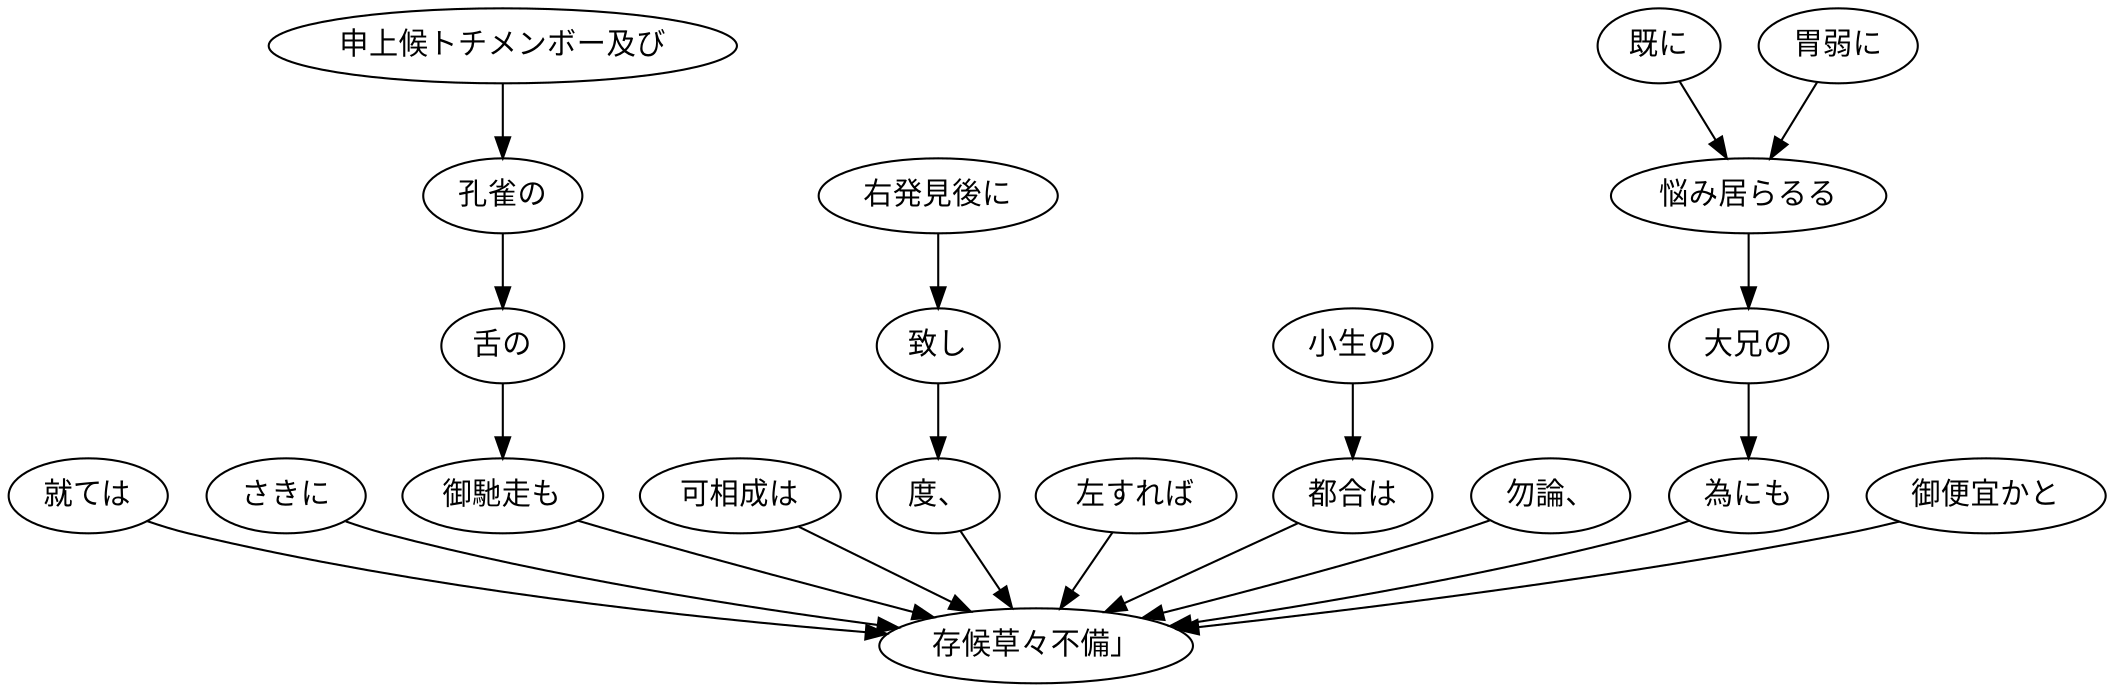 digraph graph912 {
	node0 [label="就ては"];
	node1 [label="さきに"];
	node2 [label="申上候トチメンボー及び"];
	node3 [label="孔雀の"];
	node4 [label="舌の"];
	node5 [label="御馳走も"];
	node6 [label="可相成は"];
	node7 [label="右発見後に"];
	node8 [label="致し"];
	node9 [label="度、"];
	node10 [label="左すれば"];
	node11 [label="小生の"];
	node12 [label="都合は"];
	node13 [label="勿論、"];
	node14 [label="既に"];
	node15 [label="胃弱に"];
	node16 [label="悩み居らるる"];
	node17 [label="大兄の"];
	node18 [label="為にも"];
	node19 [label="御便宜かと"];
	node20 [label="存候草々不備」"];
	node0 -> node20;
	node1 -> node20;
	node2 -> node3;
	node3 -> node4;
	node4 -> node5;
	node5 -> node20;
	node6 -> node20;
	node7 -> node8;
	node8 -> node9;
	node9 -> node20;
	node10 -> node20;
	node11 -> node12;
	node12 -> node20;
	node13 -> node20;
	node14 -> node16;
	node15 -> node16;
	node16 -> node17;
	node17 -> node18;
	node18 -> node20;
	node19 -> node20;
}
